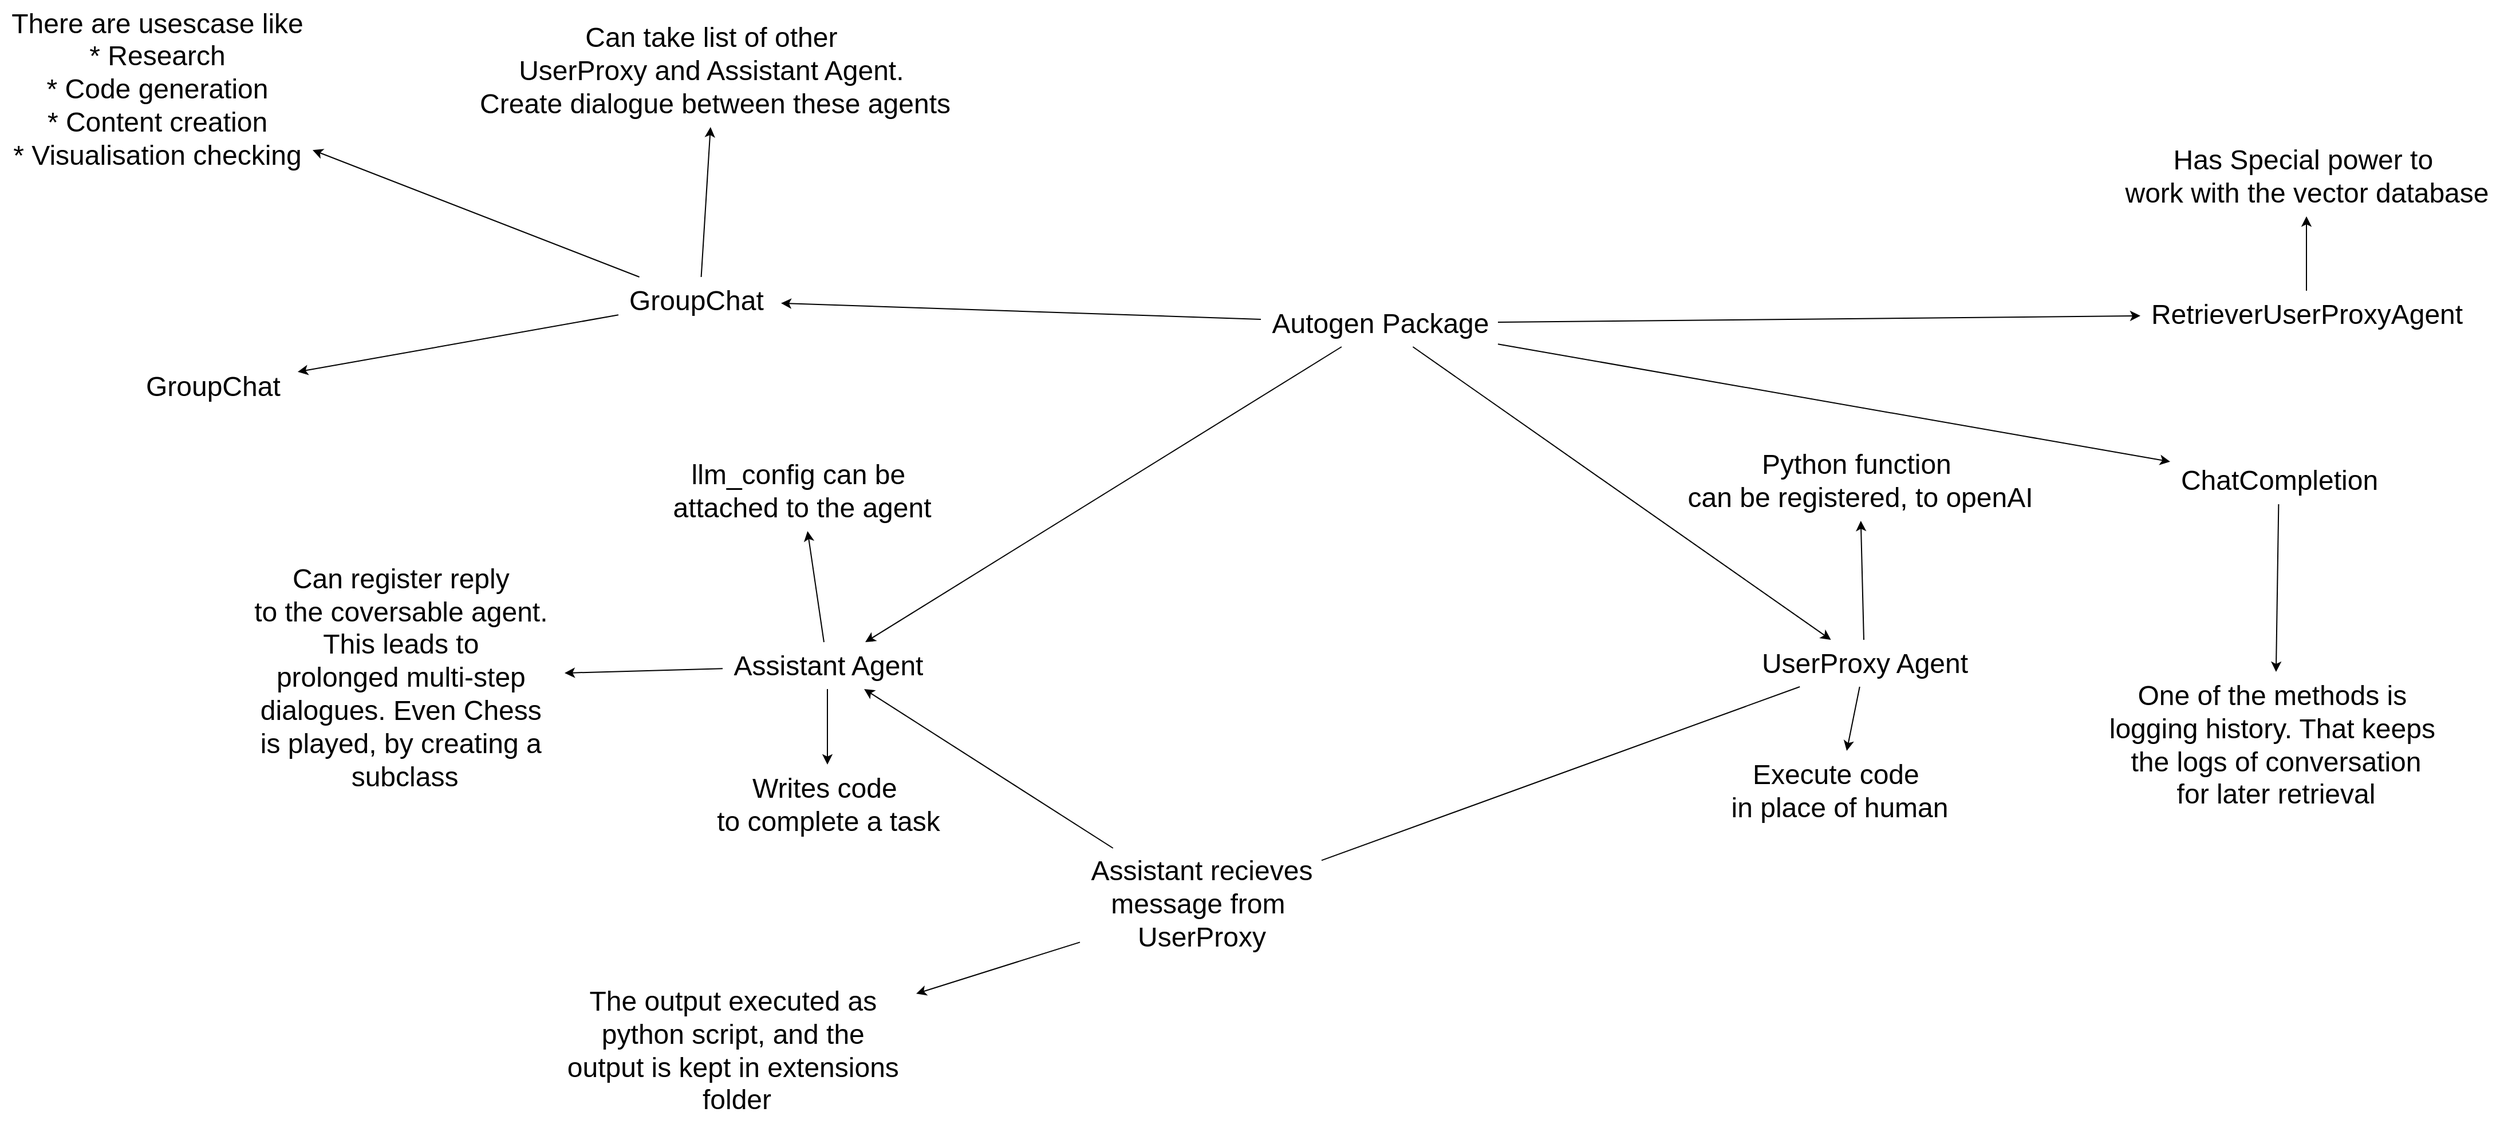 <mxfile>
    <diagram id="QYajzTewMzwTbSUMhWZi" name="Page-1">
        <mxGraphModel dx="3415" dy="1405" grid="0" gridSize="10" guides="1" tooltips="1" connect="1" arrows="1" fold="1" page="0" pageScale="1" pageWidth="827" pageHeight="1169" math="0" shadow="0">
            <root>
                <mxCell id="0"/>
                <mxCell id="1" parent="0"/>
                <mxCell id="4" value="" style="edgeStyle=none;html=1;fontSize=24;" edge="1" parent="1" source="2" target="3">
                    <mxGeometry relative="1" as="geometry"/>
                </mxCell>
                <mxCell id="6" style="edgeStyle=none;html=1;fontSize=24;" edge="1" parent="1" source="2" target="5">
                    <mxGeometry relative="1" as="geometry"/>
                </mxCell>
                <mxCell id="24" value="" style="edgeStyle=none;html=1;fontSize=24;" edge="1" parent="1" source="2" target="23">
                    <mxGeometry relative="1" as="geometry"/>
                </mxCell>
                <mxCell id="28" value="" style="edgeStyle=none;html=1;fontSize=24;" edge="1" parent="1" source="2" target="27">
                    <mxGeometry relative="1" as="geometry"/>
                </mxCell>
                <mxCell id="36" value="" style="edgeStyle=none;html=1;fontSize=24;" edge="1" parent="1" source="2" target="35">
                    <mxGeometry relative="1" as="geometry"/>
                </mxCell>
                <mxCell id="2" value="&lt;font style=&quot;font-size: 24px;&quot;&gt;Autogen Package&lt;/font&gt;" style="text;html=1;align=center;verticalAlign=middle;resizable=0;points=[];autosize=1;strokeColor=none;fillColor=none;" vertex="1" parent="1">
                    <mxGeometry x="298" y="72" width="207" height="41" as="geometry"/>
                </mxCell>
                <mxCell id="10" value="" style="edgeStyle=none;html=1;fontSize=24;" edge="1" parent="1" source="3" target="9">
                    <mxGeometry relative="1" as="geometry"/>
                </mxCell>
                <mxCell id="17" value="" style="edgeStyle=none;html=1;fontSize=24;" edge="1" parent="1" source="3" target="16">
                    <mxGeometry relative="1" as="geometry"/>
                </mxCell>
                <mxCell id="20" value="" style="edgeStyle=none;html=1;fontSize=24;" edge="1" parent="1" source="5" target="18">
                    <mxGeometry relative="1" as="geometry"/>
                </mxCell>
                <mxCell id="22" style="edgeStyle=none;html=1;fontSize=24;" edge="1" parent="1" source="3" target="21">
                    <mxGeometry relative="1" as="geometry"/>
                </mxCell>
                <mxCell id="3" value="Assistant Agent" style="text;html=1;align=center;verticalAlign=middle;resizable=0;points=[];autosize=1;strokeColor=none;fillColor=none;fontSize=24;" vertex="1" parent="1">
                    <mxGeometry x="-172" y="371" width="183" height="41" as="geometry"/>
                </mxCell>
                <mxCell id="8" value="" style="edgeStyle=none;html=1;fontSize=24;" edge="1" parent="1" source="5" target="7">
                    <mxGeometry relative="1" as="geometry"/>
                </mxCell>
                <mxCell id="11" style="edgeStyle=none;html=1;fontSize=24;startArrow=none;" edge="1" parent="1" source="12" target="3">
                    <mxGeometry relative="1" as="geometry"/>
                </mxCell>
                <mxCell id="5" value="UserProxy Agent&lt;br&gt;" style="text;html=1;align=center;verticalAlign=middle;resizable=0;points=[];autosize=1;strokeColor=none;fillColor=none;fontSize=24;" vertex="1" parent="1">
                    <mxGeometry x="726" y="369" width="198" height="41" as="geometry"/>
                </mxCell>
                <mxCell id="7" value="Execute code&amp;nbsp;&lt;br&gt;in place of human" style="text;html=1;align=center;verticalAlign=middle;resizable=0;points=[];autosize=1;strokeColor=none;fillColor=none;fontSize=24;" vertex="1" parent="1">
                    <mxGeometry x="699" y="466" width="207" height="70" as="geometry"/>
                </mxCell>
                <mxCell id="9" value="Writes code&amp;nbsp;&lt;br&gt;to complete a task" style="text;html=1;align=center;verticalAlign=middle;resizable=0;points=[];autosize=1;strokeColor=none;fillColor=none;fontSize=24;" vertex="1" parent="1">
                    <mxGeometry x="-187" y="478" width="213" height="70" as="geometry"/>
                </mxCell>
                <mxCell id="13" value="" style="edgeStyle=none;html=1;fontSize=24;endArrow=none;" edge="1" parent="1" source="5" target="12">
                    <mxGeometry relative="1" as="geometry">
                        <mxPoint x="640" y="196.514" as="sourcePoint"/>
                        <mxPoint x="128" y="191.412" as="targetPoint"/>
                    </mxGeometry>
                </mxCell>
                <mxCell id="15" value="" style="edgeStyle=none;html=1;fontSize=24;" edge="1" parent="1" source="12" target="14">
                    <mxGeometry relative="1" as="geometry"/>
                </mxCell>
                <mxCell id="12" value="Assistant recieves&lt;br&gt;message from&amp;nbsp;&lt;br&gt;UserProxy" style="text;html=1;align=center;verticalAlign=middle;resizable=0;points=[];autosize=1;strokeColor=none;fillColor=none;fontSize=24;" vertex="1" parent="1">
                    <mxGeometry x="140" y="551" width="211" height="98" as="geometry"/>
                </mxCell>
                <mxCell id="14" value="The output executed as&amp;nbsp;&lt;br&gt;python script, and the&amp;nbsp;&lt;br&gt;output is kept in extensions&amp;nbsp;&lt;br&gt;folder" style="text;html=1;align=center;verticalAlign=middle;resizable=0;points=[];autosize=1;strokeColor=none;fillColor=none;fontSize=24;" vertex="1" parent="1">
                    <mxGeometry x="-317" y="664" width="314" height="127" as="geometry"/>
                </mxCell>
                <mxCell id="16" value="Can register reply&amp;nbsp;&lt;br&gt;to the coversable agent.&amp;nbsp;&lt;br&gt;This leads to&amp;nbsp;&lt;br&gt;prolonged multi-step&amp;nbsp;&lt;br&gt;dialogues. Even Chess&amp;nbsp;&lt;br&gt;is played, by creating a&amp;nbsp;&lt;br&gt;subclass" style="text;html=1;align=center;verticalAlign=middle;resizable=0;points=[];autosize=1;strokeColor=none;fillColor=none;fontSize=24;" vertex="1" parent="1">
                    <mxGeometry x="-591" y="295" width="281" height="214" as="geometry"/>
                </mxCell>
                <mxCell id="18" value="Python function&amp;nbsp;&lt;br&gt;can be registered, to openAI" style="text;html=1;align=center;verticalAlign=middle;resizable=0;points=[];autosize=1;strokeColor=none;fillColor=none;fontSize=24;" vertex="1" parent="1">
                    <mxGeometry x="661" y="195" width="320" height="70" as="geometry"/>
                </mxCell>
                <mxCell id="21" value="llm_config can be&amp;nbsp;&lt;br&gt;attached to the agent" style="text;html=1;align=center;verticalAlign=middle;resizable=0;points=[];autosize=1;strokeColor=none;fillColor=none;fontSize=24;" vertex="1" parent="1">
                    <mxGeometry x="-225" y="204" width="244" height="70" as="geometry"/>
                </mxCell>
                <mxCell id="26" value="" style="edgeStyle=none;html=1;fontSize=24;" edge="1" parent="1" source="23" target="25">
                    <mxGeometry relative="1" as="geometry"/>
                </mxCell>
                <mxCell id="23" value="&lt;font style=&quot;font-size: 24px;&quot;&gt;RetrieverUserProxyAgent&lt;br&gt;&lt;/font&gt;" style="text;html=1;align=center;verticalAlign=middle;resizable=0;points=[];autosize=1;strokeColor=none;fillColor=none;fontSize=24;" vertex="1" parent="1">
                    <mxGeometry x="1066" y="64" width="290" height="41" as="geometry"/>
                </mxCell>
                <mxCell id="25" value="&lt;font style=&quot;font-size: 24px;&quot;&gt;Has Special power to&amp;nbsp;&lt;br&gt;work with the vector database&lt;br&gt;&lt;/font&gt;" style="text;html=1;align=center;verticalAlign=middle;resizable=0;points=[];autosize=1;strokeColor=none;fillColor=none;fontSize=24;" vertex="1" parent="1">
                    <mxGeometry x="1043" y="-71" width="336" height="70" as="geometry"/>
                </mxCell>
                <mxCell id="30" value="" style="edgeStyle=none;html=1;fontSize=24;" edge="1" parent="1" source="27" target="29">
                    <mxGeometry relative="1" as="geometry"/>
                </mxCell>
                <mxCell id="32" value="" style="edgeStyle=none;html=1;fontSize=24;" edge="1" parent="1" source="27" target="31">
                    <mxGeometry relative="1" as="geometry"/>
                </mxCell>
                <mxCell id="34" value="" style="edgeStyle=none;html=1;fontSize=24;" edge="1" parent="1" source="27" target="33">
                    <mxGeometry relative="1" as="geometry"/>
                </mxCell>
                <mxCell id="27" value="&lt;font style=&quot;font-size: 24px;&quot;&gt;GroupChat&amp;nbsp;&lt;/font&gt;" style="text;html=1;align=center;verticalAlign=middle;resizable=0;points=[];autosize=1;strokeColor=none;fillColor=none;fontSize=24;" vertex="1" parent="1">
                    <mxGeometry x="-263" y="52" width="142" height="41" as="geometry"/>
                </mxCell>
                <mxCell id="29" value="&lt;font style=&quot;font-size: 24px;&quot;&gt;Can take list of other&amp;nbsp;&lt;br&gt;UserProxy and Assistant Agent.&amp;nbsp;&lt;br&gt;Create dialogue between these agents&lt;br&gt;&lt;/font&gt;" style="text;html=1;align=center;verticalAlign=middle;resizable=0;points=[];autosize=1;strokeColor=none;fillColor=none;fontSize=24;" vertex="1" parent="1">
                    <mxGeometry x="-394" y="-177" width="429" height="98" as="geometry"/>
                </mxCell>
                <mxCell id="31" value="&lt;font style=&quot;font-size: 24px;&quot;&gt;There are usescase like&lt;br&gt;* Research&lt;br&gt;* Code generation&lt;br&gt;* Content creation&lt;br&gt;* Visualisation checking&lt;br&gt;&lt;/font&gt;" style="text;html=1;align=center;verticalAlign=middle;resizable=0;points=[];autosize=1;strokeColor=none;fillColor=none;fontSize=24;" vertex="1" parent="1">
                    <mxGeometry x="-803" y="-190" width="273" height="156" as="geometry"/>
                </mxCell>
                <mxCell id="33" value="&lt;font style=&quot;font-size: 24px;&quot;&gt;GroupChat&amp;nbsp;&lt;/font&gt;" style="text;html=1;align=center;verticalAlign=middle;resizable=0;points=[];autosize=1;strokeColor=none;fillColor=none;fontSize=24;" vertex="1" parent="1">
                    <mxGeometry x="-685" y="127" width="142" height="41" as="geometry"/>
                </mxCell>
                <mxCell id="38" value="" style="edgeStyle=none;html=1;fontSize=24;" edge="1" parent="1" source="35" target="37">
                    <mxGeometry relative="1" as="geometry"/>
                </mxCell>
                <mxCell id="35" value="&lt;font style=&quot;font-size: 24px;&quot;&gt;ChatCompletion&lt;/font&gt;" style="text;html=1;align=center;verticalAlign=middle;resizable=0;points=[];autosize=1;strokeColor=none;fillColor=none;fontSize=24;" vertex="1" parent="1">
                    <mxGeometry x="1092" y="209.5" width="190" height="41" as="geometry"/>
                </mxCell>
                <mxCell id="37" value="One of the methods is&amp;nbsp;&lt;br&gt;logging history. That keeps&amp;nbsp;&lt;br&gt;the logs of conversation&lt;br&gt;for later retrieval" style="text;html=1;align=center;verticalAlign=middle;resizable=0;points=[];autosize=1;strokeColor=none;fillColor=none;fontSize=24;" vertex="1" parent="1">
                    <mxGeometry x="1029" y="397" width="309" height="127" as="geometry"/>
                </mxCell>
            </root>
        </mxGraphModel>
    </diagram>
</mxfile>